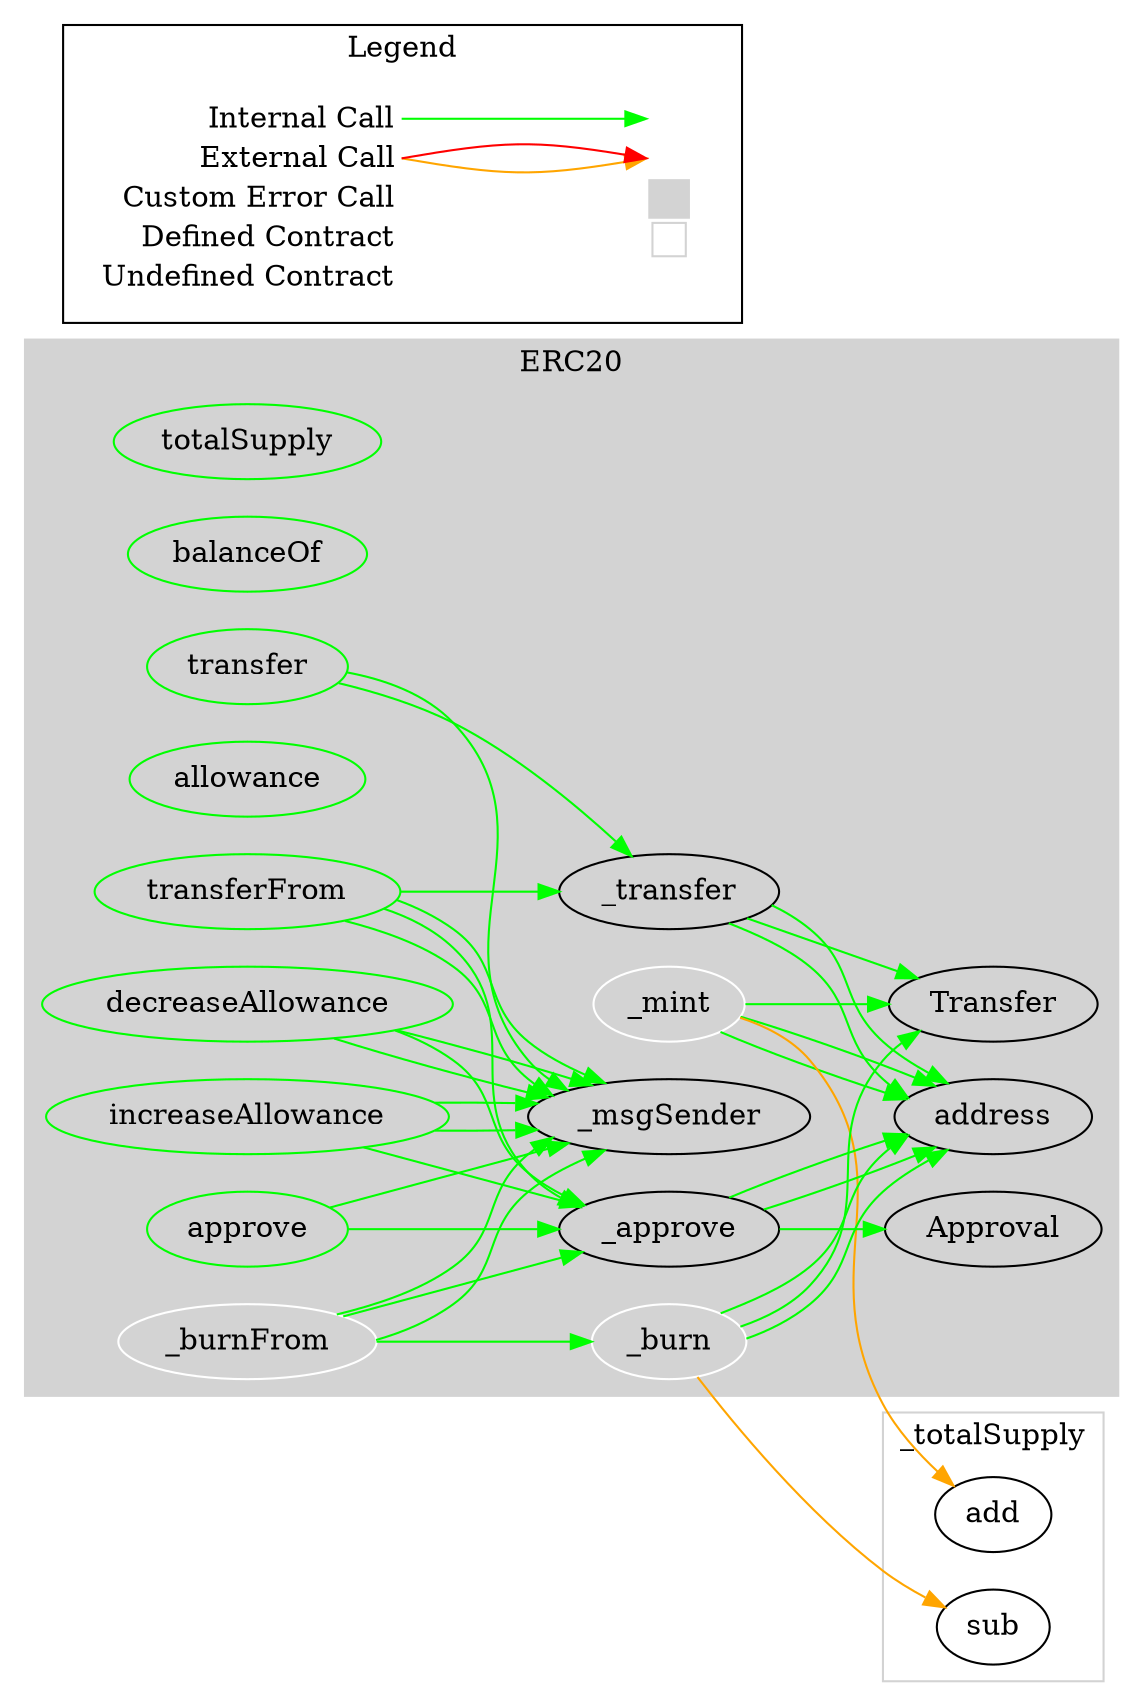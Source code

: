 digraph G {
  graph [ ratio = "auto", page = "100", compound =true ];
subgraph "clusterERC20" {
  graph [ label = "ERC20", color = "lightgray", style = "filled", bgcolor = "lightgray" ];
  "ERC20.totalSupply" [ label = "totalSupply", color = "green" ];
  "ERC20.balanceOf" [ label = "balanceOf", color = "green" ];
  "ERC20.transfer" [ label = "transfer", color = "green" ];
  "ERC20.allowance" [ label = "allowance", color = "green" ];
  "ERC20.approve" [ label = "approve", color = "green" ];
  "ERC20.transferFrom" [ label = "transferFrom", color = "green" ];
  "ERC20.increaseAllowance" [ label = "increaseAllowance", color = "green" ];
  "ERC20.decreaseAllowance" [ label = "decreaseAllowance", color = "green" ];
  "ERC20._transfer" [ label = "_transfer" ];
  "ERC20._mint" [ label = "_mint", color = "white" ];
  "ERC20._burn" [ label = "_burn", color = "white" ];
  "ERC20._approve" [ label = "_approve" ];
  "ERC20._burnFrom" [ label = "_burnFrom", color = "white" ];
  "ERC20._msgSender" [ label = "_msgSender" ];
  "ERC20.address" [ label = "address" ];
  "ERC20.Transfer" [ label = "Transfer" ];
  "ERC20.Approval" [ label = "Approval" ];
}

subgraph "cluster_totalSupply" {
  graph [ label = "_totalSupply", color = "lightgray" ];
  "_totalSupply.add" [ label = "add" ];
  "_totalSupply.sub" [ label = "sub" ];
}

  "ERC20.transfer";
  "ERC20._transfer";
  "ERC20._msgSender";
  "ERC20.approve";
  "ERC20._approve";
  "ERC20.transferFrom";
  "ERC20.increaseAllowance";
  "ERC20.decreaseAllowance";
  "ERC20.address";
  "ERC20.Transfer";
  "ERC20._mint";
  "_totalSupply.add";
  "ERC20._burn";
  "_totalSupply.sub";
  "ERC20.Approval";
  "ERC20._burnFrom";
  "ERC20.transfer" -> "ERC20._transfer" [ color = "green" ];
  "ERC20.transfer" -> "ERC20._msgSender" [ color = "green" ];
  "ERC20.approve" -> "ERC20._approve" [ color = "green" ];
  "ERC20.approve" -> "ERC20._msgSender" [ color = "green" ];
  "ERC20.transferFrom" -> "ERC20._transfer" [ color = "green" ];
  "ERC20.transferFrom" -> "ERC20._approve" [ color = "green" ];
  "ERC20.transferFrom" -> "ERC20._msgSender" [ color = "green" ];
  "ERC20.transferFrom" -> "ERC20._msgSender" [ color = "green" ];
  "ERC20.increaseAllowance" -> "ERC20._approve" [ color = "green" ];
  "ERC20.increaseAllowance" -> "ERC20._msgSender" [ color = "green" ];
  "ERC20.increaseAllowance" -> "ERC20._msgSender" [ color = "green" ];
  "ERC20.decreaseAllowance" -> "ERC20._approve" [ color = "green" ];
  "ERC20.decreaseAllowance" -> "ERC20._msgSender" [ color = "green" ];
  "ERC20.decreaseAllowance" -> "ERC20._msgSender" [ color = "green" ];
  "ERC20._transfer" -> "ERC20.address" [ color = "green" ];
  "ERC20._transfer" -> "ERC20.address" [ color = "green" ];
  "ERC20._transfer" -> "ERC20.Transfer" [ color = "green" ];
  "ERC20._mint" -> "ERC20.address" [ color = "green" ];
  "ERC20._mint" -> "_totalSupply.add" [ color = "orange" ];
  "ERC20._mint" -> "ERC20.Transfer" [ color = "green" ];
  "ERC20._mint" -> "ERC20.address" [ color = "green" ];
  "ERC20._burn" -> "ERC20.address" [ color = "green" ];
  "ERC20._burn" -> "_totalSupply.sub" [ color = "orange" ];
  "ERC20._burn" -> "ERC20.Transfer" [ color = "green" ];
  "ERC20._burn" -> "ERC20.address" [ color = "green" ];
  "ERC20._approve" -> "ERC20.address" [ color = "green" ];
  "ERC20._approve" -> "ERC20.address" [ color = "green" ];
  "ERC20._approve" -> "ERC20.Approval" [ color = "green" ];
  "ERC20._burnFrom" -> "ERC20._burn" [ color = "green" ];
  "ERC20._burnFrom" -> "ERC20._approve" [ color = "green" ];
  "ERC20._burnFrom" -> "ERC20._msgSender" [ color = "green" ];
  "ERC20._burnFrom" -> "ERC20._msgSender" [ color = "green" ];


rankdir=LR
node [shape=plaintext]
subgraph cluster_01 { 
label = "Legend";
key [label=<<table border="0" cellpadding="2" cellspacing="0" cellborder="0">
  <tr><td align="right" port="i1">Internal Call</td></tr>
  <tr><td align="right" port="i2">External Call</td></tr>
  <tr><td align="right" port="i2">Custom Error Call</td></tr>
  <tr><td align="right" port="i3">Defined Contract</td></tr>
  <tr><td align="right" port="i4">Undefined Contract</td></tr>
  </table>>]
key2 [label=<<table border="0" cellpadding="2" cellspacing="0" cellborder="0">
  <tr><td port="i1">&nbsp;&nbsp;&nbsp;</td></tr>
  <tr><td port="i2">&nbsp;&nbsp;&nbsp;</td></tr>
  <tr><td port="i3" bgcolor="lightgray">&nbsp;&nbsp;&nbsp;</td></tr>
  <tr><td port="i4">
    <table border="1" cellborder="0" cellspacing="0" cellpadding="7" color="lightgray">
      <tr>
       <td></td>
      </tr>
     </table>
  </td></tr>
  </table>>]
key:i1:e -> key2:i1:w [color="green"]
key:i2:e -> key2:i2:w [color="orange"]
key:i2:e -> key2:i2:w [color="red"]
}
}

